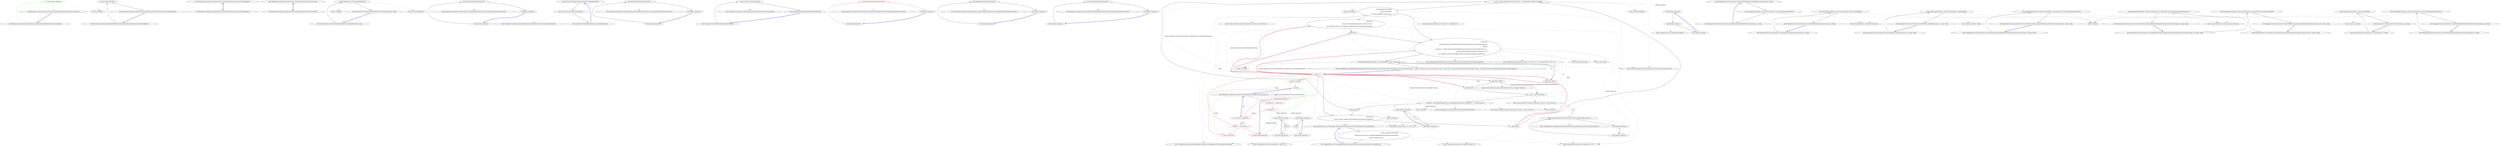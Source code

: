 digraph  {
m2_3 [cluster="int.ToString()", file="DefaultNumberToWordsConverter.cs", label="Entry int.ToString()", span="0-0"];
m2_0 [cluster="Humanizer.Localisation.NumberToWords.DefaultNumberToWordsConverter.Convert(int)", file="DefaultNumberToWordsConverter.cs", label="Entry Humanizer.Localisation.NumberToWords.DefaultNumberToWordsConverter.Convert(int)", span="4-4"];
m2_1 [cluster="Humanizer.Localisation.NumberToWords.DefaultNumberToWordsConverter.Convert(int)", color=green, community=0, file="DefaultNumberToWordsConverter.cs", label="0: return number.ToString();", span="6-6"];
m2_2 [cluster="Humanizer.Localisation.NumberToWords.DefaultNumberToWordsConverter.Convert(int)", file="DefaultNumberToWordsConverter.cs", label="Exit Humanizer.Localisation.NumberToWords.DefaultNumberToWordsConverter.Convert(int)", span="4-4"];
m2_4 [cluster="Humanizer.Localisation.NumberToWords.DefaultNumberToWordsConverter.ConvertToOrdinal(int)", file="DefaultNumberToWordsConverter.cs", label="Entry Humanizer.Localisation.NumberToWords.DefaultNumberToWordsConverter.ConvertToOrdinal(int)", span="9-9"];
m2_5 [cluster="Humanizer.Localisation.NumberToWords.DefaultNumberToWordsConverter.ConvertToOrdinal(int)", file="DefaultNumberToWordsConverter.cs", label="return number.ToString();", span="11-11"];
m2_6 [cluster="Humanizer.Localisation.NumberToWords.DefaultNumberToWordsConverter.ConvertToOrdinal(int)", file="DefaultNumberToWordsConverter.cs", label="Exit Humanizer.Localisation.NumberToWords.DefaultNumberToWordsConverter.ConvertToOrdinal(int)", span="9-9"];
m7_2 [cluster="Humanizer.Localisation.NumberToWords.INumberToWordsConverter.ConvertToOrdinal(int)", file="INumberToWordsConverter.cs", label="Entry Humanizer.Localisation.NumberToWords.INumberToWordsConverter.ConvertToOrdinal(int)", span="19-19"];
m7_3 [cluster="Humanizer.Localisation.NumberToWords.INumberToWordsConverter.ConvertToOrdinal(int)", file="INumberToWordsConverter.cs", label="Exit Humanizer.Localisation.NumberToWords.INumberToWordsConverter.ConvertToOrdinal(int)", span="19-19"];
m7_0 [cluster="Humanizer.Localisation.NumberToWords.INumberToWordsConverter.Convert(int)", file="INumberToWordsConverter.cs", label="Entry Humanizer.Localisation.NumberToWords.INumberToWordsConverter.Convert(int)", span="12-12"];
m7_1 [cluster="Humanizer.Localisation.NumberToWords.INumberToWordsConverter.Convert(int)", file="INumberToWordsConverter.cs", label="Exit Humanizer.Localisation.NumberToWords.INumberToWordsConverter.Convert(int)", span="12-12"];
m8_4 [cluster="Unk.Equal", file="NumberToOrdinalWordsTests.cs", label="Entry Unk.Equal", span=""];
m8_0 [cluster="Humanizer.Tests.NumberToOrdinalWordsTests.ToOrdinalWords(int, string)", file="NumberToOrdinalWordsTests.cs", label="Entry Humanizer.Tests.NumberToOrdinalWordsTests.ToOrdinalWords(int, string)", span="50-50"];
m8_1 [cluster="Humanizer.Tests.NumberToOrdinalWordsTests.ToOrdinalWords(int, string)", file="NumberToOrdinalWordsTests.cs", label="Assert.Equal(words, number.ToOrdinalWords())", span="52-52"];
m8_2 [cluster="Humanizer.Tests.NumberToOrdinalWordsTests.ToOrdinalWords(int, string)", file="NumberToOrdinalWordsTests.cs", label="Exit Humanizer.Tests.NumberToOrdinalWordsTests.ToOrdinalWords(int, string)", span="50-50"];
m8_3 [cluster="int.ToOrdinalWords()", file="NumberToOrdinalWordsTests.cs", label="Entry int.ToOrdinalWords()", span="35-35"];
m9_7 [cluster="Humanizer.Localisation.NumberToWords.ArabicNumberToWordsConverter.ArabicNumberToWordsConverter()", file="NumberToWordsExtension.cs", label="Entry Humanizer.Localisation.NumberToWords.ArabicNumberToWordsConverter.ArabicNumberToWordsConverter()", span="4-4"];
m9_24 [cluster="Humanizer.NumberToWordsExtension.ToOrdinalWords(int)", file="NumberToWordsExtension.cs", label="Entry Humanizer.NumberToWordsExtension.ToOrdinalWords(int)", span="35-35"];
m9_25 [cluster="Humanizer.NumberToWordsExtension.ToOrdinalWords(int)", file="NumberToWordsExtension.cs", label="return Converter.ConvertToOrdinal(number);", span="37-37"];
m9_26 [cluster="Humanizer.NumberToWordsExtension.ToOrdinalWords(int)", file="NumberToWordsExtension.cs", label="Exit Humanizer.NumberToWordsExtension.ToOrdinalWords(int)", span="35-35"];
m9_15 [cluster="Humanizer.Localisation.NumberToWords.SpanishNumberToWordsConverter.SpanishNumberToWordsConverter()", file="NumberToWordsExtension.cs", label="Entry Humanizer.Localisation.NumberToWords.SpanishNumberToWordsConverter.SpanishNumberToWordsConverter()", span="5-5"];
m9_27 [cluster="Humanizer.Localisation.NumberToWords.INumberToWordsConverter.ConvertToOrdinal(int)", file="NumberToWordsExtension.cs", label="Entry Humanizer.Localisation.NumberToWords.INumberToWordsConverter.ConvertToOrdinal(int)", span="19-19"];
m9_23 [cluster="Humanizer.Localisation.NumberToWords.INumberToWordsConverter.Convert(int)", file="NumberToWordsExtension.cs", label="Entry Humanizer.Localisation.NumberToWords.INumberToWordsConverter.Convert(int)", span="12-12"];
m9_19 [cluster="Humanizer.Localisation.NumberToWords.PolishNumberToWordsConverter.PolishNumberToWordsConverter()", file="NumberToWordsExtension.cs", label="Entry Humanizer.Localisation.NumberToWords.PolishNumberToWordsConverter.PolishNumberToWordsConverter()", span="6-6"];
m9_20 [cluster="Humanizer.NumberToWordsExtension.ToWords(int)", file="NumberToWordsExtension.cs", label="Entry Humanizer.NumberToWordsExtension.ToWords(int)", span="25-25"];
m9_21 [cluster="Humanizer.NumberToWordsExtension.ToWords(int)", file="NumberToWordsExtension.cs", label="return Converter.Convert(number);", span="27-27"];
m9_22 [cluster="Humanizer.NumberToWordsExtension.ToWords(int)", file="NumberToWordsExtension.cs", label="Exit Humanizer.NumberToWordsExtension.ToWords(int)", span="25-25"];
m9_3 [cluster="Humanizer.Localisation.NumberToWords.EnglishNumberToWordsConverter.EnglishNumberToWordsConverter()", file="NumberToWordsExtension.cs", label="Entry Humanizer.Localisation.NumberToWords.EnglishNumberToWordsConverter.EnglishNumberToWordsConverter()", span="5-5"];
m9_11 [cluster="Humanizer.Localisation.NumberToWords.FarsiNumberToWordsConverter.FarsiNumberToWordsConverter()", file="NumberToWordsExtension.cs", label="Entry Humanizer.Localisation.NumberToWords.FarsiNumberToWordsConverter.FarsiNumberToWordsConverter()", span="5-5"];
m9_16 [cluster="lambda expression", file="NumberToWordsExtension.cs", label="Entry lambda expression", span="17-17"];
m9_0 [cluster="lambda expression", file="NumberToWordsExtension.cs", label="Entry lambda expression", span="13-13"];
m9_1 [cluster="lambda expression", file="NumberToWordsExtension.cs", label="new EnglishNumberToWordsConverter()", span="13-13"];
m9_2 [cluster="lambda expression", file="NumberToWordsExtension.cs", label="Exit lambda expression", span="13-13"];
m9_4 [cluster="lambda expression", file="NumberToWordsExtension.cs", label="Entry lambda expression", span="14-14"];
m9_5 [cluster="lambda expression", file="NumberToWordsExtension.cs", label="new ArabicNumberToWordsConverter()", span="14-14"];
m9_6 [cluster="lambda expression", file="NumberToWordsExtension.cs", label="Exit lambda expression", span="14-14"];
m9_8 [cluster="lambda expression", file="NumberToWordsExtension.cs", label="Entry lambda expression", span="15-15"];
m9_9 [cluster="lambda expression", file="NumberToWordsExtension.cs", label="new FarsiNumberToWordsConverter()", span="15-15"];
m9_10 [cluster="lambda expression", file="NumberToWordsExtension.cs", label="Exit lambda expression", span="15-15"];
m9_12 [cluster="lambda expression", file="NumberToWordsExtension.cs", label="Entry lambda expression", span="16-16"];
m9_13 [cluster="lambda expression", file="NumberToWordsExtension.cs", label="new SpanishNumberToWordsConverter()", span="16-16"];
m9_14 [cluster="lambda expression", file="NumberToWordsExtension.cs", label="Exit lambda expression", span="16-16"];
m9_17 [cluster="lambda expression", color=red, community=0, file="NumberToWordsExtension.cs", label="0: new PolishNumberToWordsConverter()", span="17-17"];
m9_18 [cluster="lambda expression", file="NumberToWordsExtension.cs", label="Exit lambda expression", span="17-17"];
m11_43 [cluster="Unk.ToMaybe", file="RussianFormatter.cs", label="Entry Unk.ToMaybe", span=""];
m11_4 [cluster="Humanizer.Localisation.Formatters.RussianFormatter.GetResourceKey(string, int)", color=red, community=0, file="RussianFormatter.cs", label="0: mod10 == 1", span="14-14"];
m11_29 [cluster="CommandLine.Core.ValueMapper.MapValuesImpl(System.Collections.Generic.IEnumerable<CommandLine.Core.SpecificationProperty>, System.Collections.Generic.IEnumerable<string>, System.Func<System.Collections.Generic.IEnumerable<string>, System.Type, bool, CommandLine.Infrastructure.Maybe<object>>)", file="RussianFormatter.cs", label="MapValuesImpl(specProps.Skip(1), values.Skip(taken.Count()), converter)", span="61-61"];
m11_17 [cluster="CommandLine.Core.ValueMapper.MapValuesImpl(System.Collections.Generic.IEnumerable<CommandLine.Core.SpecificationProperty>, System.Collections.Generic.IEnumerable<string>, System.Func<System.Collections.Generic.IEnumerable<string>, System.Type, bool, CommandLine.Infrastructure.Maybe<object>>)", file="RussianFormatter.cs", label="specProps.Empty()", span="30-30"];
m11_18 [cluster="CommandLine.Core.ValueMapper.MapValuesImpl(System.Collections.Generic.IEnumerable<CommandLine.Core.SpecificationProperty>, System.Collections.Generic.IEnumerable<string>, System.Func<System.Collections.Generic.IEnumerable<string>, System.Type, bool, CommandLine.Infrastructure.Maybe<object>>)", file="RussianFormatter.cs", label="yield break;", span="32-32"];
m11_22 [cluster="CommandLine.Core.ValueMapper.MapValuesImpl(System.Collections.Generic.IEnumerable<CommandLine.Core.SpecificationProperty>, System.Collections.Generic.IEnumerable<string>, System.Func<System.Collections.Generic.IEnumerable<string>, System.Type, bool, CommandLine.Infrastructure.Maybe<object>>)", file="RussianFormatter.cs", label="yield return\r\n                    Tuple.Create(pt, MakeErrorInCaseOfMinConstraint(pt.Specification));", span="38-39"];
m11_23 [cluster="CommandLine.Core.ValueMapper.MapValuesImpl(System.Collections.Generic.IEnumerable<CommandLine.Core.SpecificationProperty>, System.Collections.Generic.IEnumerable<string>, System.Func<System.Collections.Generic.IEnumerable<string>, System.Type, bool, CommandLine.Infrastructure.Maybe<object>>)", file="RussianFormatter.cs", label="yield break;", span="40-40"];
m11_26 [cluster="CommandLine.Core.ValueMapper.MapValuesImpl(System.Collections.Generic.IEnumerable<CommandLine.Core.SpecificationProperty>, System.Collections.Generic.IEnumerable<string>, System.Func<System.Collections.Generic.IEnumerable<string>, System.Type, bool, CommandLine.Infrastructure.Maybe<object>>)", file="RussianFormatter.cs", label="yield return\r\n                    Tuple.Create<SpecificationProperty, Maybe<Error>>(\r\n                        pt, Maybe.Just<Error>(new SequenceOutOfRangeError(NameInfo.EmptyName)));", span="48-50"];
m11_27 [cluster="CommandLine.Core.ValueMapper.MapValuesImpl(System.Collections.Generic.IEnumerable<CommandLine.Core.SpecificationProperty>, System.Collections.Generic.IEnumerable<string>, System.Func<System.Collections.Generic.IEnumerable<string>, System.Type, bool, CommandLine.Infrastructure.Maybe<object>>)", file="RussianFormatter.cs", label="yield break;", span="51-51"];
m11_28 [cluster="CommandLine.Core.ValueMapper.MapValuesImpl(System.Collections.Generic.IEnumerable<CommandLine.Core.SpecificationProperty>, System.Collections.Generic.IEnumerable<string>, System.Func<System.Collections.Generic.IEnumerable<string>, System.Type, bool, CommandLine.Infrastructure.Maybe<object>>)", file="RussianFormatter.cs", label="yield return\r\n                converter(taken, pt.Property.PropertyType, pt.Specification.ConversionType.IsScalar())\r\n                    .Return(\r\n                        converted => Tuple.Create(pt.WithValue(Maybe.Just(converted)), Maybe.Nothing<Error>()),\r\n                        Tuple.Create<SpecificationProperty, Maybe<Error>>(\r\n                            pt, Maybe.Just<Error>(new BadFormatConversionError(NameInfo.EmptyName))));", span="54-59"];
m11_30 [cluster="CommandLine.Core.ValueMapper.MapValuesImpl(System.Collections.Generic.IEnumerable<CommandLine.Core.SpecificationProperty>, System.Collections.Generic.IEnumerable<string>, System.Func<System.Collections.Generic.IEnumerable<string>, System.Type, bool, CommandLine.Infrastructure.Maybe<object>>)", file="RussianFormatter.cs", label="yield return value;", span="63-63"];
m11_19 [cluster="CommandLine.Core.ValueMapper.MapValuesImpl(System.Collections.Generic.IEnumerable<CommandLine.Core.SpecificationProperty>, System.Collections.Generic.IEnumerable<string>, System.Func<System.Collections.Generic.IEnumerable<string>, System.Type, bool, CommandLine.Infrastructure.Maybe<object>>)", file="RussianFormatter.cs", label="var pt = specProps.First()", span="34-34"];
m11_20 [cluster="CommandLine.Core.ValueMapper.MapValuesImpl(System.Collections.Generic.IEnumerable<CommandLine.Core.SpecificationProperty>, System.Collections.Generic.IEnumerable<string>, System.Func<System.Collections.Generic.IEnumerable<string>, System.Type, bool, CommandLine.Infrastructure.Maybe<object>>)", file="RussianFormatter.cs", label="var taken = values.Take(pt.Specification.CountOfMaxNumberOfValues().Return(n => n, values.Count()))", span="35-35"];
m11_24 [cluster="CommandLine.Core.ValueMapper.MapValuesImpl(System.Collections.Generic.IEnumerable<CommandLine.Core.SpecificationProperty>, System.Collections.Generic.IEnumerable<string>, System.Func<System.Collections.Generic.IEnumerable<string>, System.Type, bool, CommandLine.Infrastructure.Maybe<object>>)", file="RussianFormatter.cs", label="var next = specProps.Skip(1).FirstOrDefault(s => s.Specification.IsValue()).ToMaybe()", span="43-43"];
m11_25 [cluster="CommandLine.Core.ValueMapper.MapValuesImpl(System.Collections.Generic.IEnumerable<CommandLine.Core.SpecificationProperty>, System.Collections.Generic.IEnumerable<string>, System.Func<System.Collections.Generic.IEnumerable<string>, System.Type, bool, CommandLine.Infrastructure.Maybe<object>>)", file="RussianFormatter.cs", label="pt.Specification.Max.IsJust()\r\n                && next.IsNothing()\r\n                && values.Skip(taken.Count()).Any()", span="44-46"];
m11_21 [cluster="CommandLine.Core.ValueMapper.MapValuesImpl(System.Collections.Generic.IEnumerable<CommandLine.Core.SpecificationProperty>, System.Collections.Generic.IEnumerable<string>, System.Func<System.Collections.Generic.IEnumerable<string>, System.Type, bool, CommandLine.Infrastructure.Maybe<object>>)", file="RussianFormatter.cs", label="taken.Empty()", span="36-36"];
m11_31 [cluster="CommandLine.Core.ValueMapper.MapValuesImpl(System.Collections.Generic.IEnumerable<CommandLine.Core.SpecificationProperty>, System.Collections.Generic.IEnumerable<string>, System.Func<System.Collections.Generic.IEnumerable<string>, System.Type, bool, CommandLine.Infrastructure.Maybe<object>>)", file="RussianFormatter.cs", label="Exit CommandLine.Core.ValueMapper.MapValuesImpl(System.Collections.Generic.IEnumerable<CommandLine.Core.SpecificationProperty>, System.Collections.Generic.IEnumerable<string>, System.Func<System.Collections.Generic.IEnumerable<string>, System.Type, bool, CommandLine.Infrastructure.Maybe<object>>)", span="25-25"];
m11_49 [cluster="CommandLine.Infrastructure.Maybe.Just<T>(T)", file="RussianFormatter.cs", label="Entry CommandLine.Infrastructure.Maybe.Just<T>(T)", span="68-68"];
m11_45 [cluster="CommandLine.Infrastructure.Maybe<T>.IsNothing<T>()", file="RussianFormatter.cs", label="Entry CommandLine.Infrastructure.Maybe<T>.IsNothing<T>()", span="144-144"];
m11_50 [cluster="System.Type.IsScalar()", file="RussianFormatter.cs", label="Entry System.Type.IsScalar()", span="44-44"];
m11_0 [cluster="Humanizer.Localisation.Formatters.RussianFormatter.GetResourceKey(string, int)", file="RussianFormatter.cs", label="Entry Humanizer.Localisation.Formatters.RussianFormatter.GetResourceKey(string, int)", span="7-7"];
m11_1 [cluster="Humanizer.Localisation.Formatters.RussianFormatter.GetResourceKey(string, int)", color=red, community=0, file="RussianFormatter.cs", label="0: var mod100 = number%100", span="9-9"];
m11_2 [cluster="Humanizer.Localisation.Formatters.RussianFormatter.GetResourceKey(string, int)", color=red, community=0, file="RussianFormatter.cs", label="0: mod100/10 != 1", span="10-10"];
m11_3 [cluster="Humanizer.Localisation.Formatters.RussianFormatter.GetResourceKey(string, int)", color=red, community=0, file="RussianFormatter.cs", label="0: var mod10 = number%10", span="12-12"];
m11_44 [cluster="CommandLine.Infrastructure.Maybe<T>.IsJust<T>()", file="RussianFormatter.cs", label="Entry CommandLine.Infrastructure.Maybe<T>.IsJust<T>()", span="149-149"];
m11_51 [cluster="Unk.converter", file="RussianFormatter.cs", label="Entry Unk.converter", span=""];
m11_32 [cluster="System.Collections.Generic.IEnumerable<TSource>.Empty<TSource>()", file="RussianFormatter.cs", label="Entry System.Collections.Generic.IEnumerable<TSource>.Empty<TSource>()", span="62-62"];
m11_60 [cluster="CommandLine.Core.Specification.IsValue()", file="RussianFormatter.cs", label="Entry CommandLine.Core.Specification.IsValue()", span="15-15"];
m11_48 [cluster="CommandLine.SequenceOutOfRangeError.SequenceOutOfRangeError(CommandLine.NameInfo)", file="RussianFormatter.cs", label="Entry CommandLine.SequenceOutOfRangeError.SequenceOutOfRangeError(CommandLine.NameInfo)", span="316-316"];
m11_39 [cluster="CommandLine.Core.ValueMapper.MakeErrorInCaseOfMinConstraint(CommandLine.Core.Specification)", file="RussianFormatter.cs", label="Entry CommandLine.Core.ValueMapper.MakeErrorInCaseOfMinConstraint(CommandLine.Core.Specification)", span="67-67"];
m11_66 [cluster="CommandLine.Core.ValueMapper.MakeErrorInCaseOfMinConstraint(CommandLine.Core.Specification)", file="RussianFormatter.cs", label="return specification.Min.IsJust()\r\n                ? Maybe.Just<Error>(new SequenceOutOfRangeError(NameInfo.EmptyName))\r\n                : Maybe.Nothing<Error>();", span="69-71"];
m11_67 [cluster="CommandLine.Core.ValueMapper.MakeErrorInCaseOfMinConstraint(CommandLine.Core.Specification)", file="RussianFormatter.cs", label="Exit CommandLine.Core.ValueMapper.MakeErrorInCaseOfMinConstraint(CommandLine.Core.Specification)", span="67-67"];
m11_6 [cluster="Humanizer.Localisation.Formatters.RussianFormatter.GetResourceKey(string, int)", color=red, community=0, file="RussianFormatter.cs", label="2: mod10 > 1 && mod10 < 5", span="17-17"];
m11_65 [cluster="CommandLine.Infrastructure.Maybe.Nothing<T>()", file="RussianFormatter.cs", label="Entry CommandLine.Infrastructure.Maybe.Nothing<T>()", span="63-63"];
m11_47 [cluster="System.Collections.Generic.IEnumerable<TSource>.Any<TSource>()", file="RussianFormatter.cs", label="Entry System.Collections.Generic.IEnumerable<TSource>.Any<TSource>()", span="0-0"];
m11_37 [cluster="Unk.Take", file="RussianFormatter.cs", label="Entry Unk.Take", span=""];
m11_34 [cluster="CommandLine.Core.Specification.CountOfMaxNumberOfValues()", file="RussianFormatter.cs", label="Entry CommandLine.Core.Specification.CountOfMaxNumberOfValues()", span="51-51"];
m11_40 [cluster="System.Tuple.Create<T1, T2>(T1, T2)", file="RussianFormatter.cs", label="Entry System.Tuple.Create<T1, T2>(T1, T2)", span="0-0"];
m11_5 [cluster="Unk.Select", color=red, community=0, file="RussianFormatter.cs", label="0: Entry Unk.Select", span=""];
m11_7 [cluster="Unk.Create", color=red, community=0, file="RussianFormatter.cs", label="0: Entry Unk.Create", span=""];
m11_8 [cluster="lambda expression", color=red, community=0, file="RussianFormatter.cs", label="3: Entry lambda expression", span="19-19"];
m11_9 [cluster="lambda expression", color=green, community=0, file="RussianFormatter.cs", label="1: pe.Item1", span="19-19"];
m11_64 [cluster="CommandLine.Core.SpecificationProperty.WithValue(CommandLine.Infrastructure.Maybe<object>)", file="RussianFormatter.cs", label="Entry CommandLine.Core.SpecificationProperty.WithValue(CommandLine.Infrastructure.Maybe<object>)", span="18-18"];
m11_46 [cluster="Unk.Count", file="RussianFormatter.cs", label="Entry Unk.Count", span=""];
m11_52 [cluster="CommandLine.BadFormatConversionError.BadFormatConversionError(CommandLine.NameInfo)", file="RussianFormatter.cs", label="Entry CommandLine.BadFormatConversionError.BadFormatConversionError(CommandLine.NameInfo)", span="305-305"];
m11_33 [cluster="System.Collections.Generic.IEnumerable<TSource>.First<TSource>()", file="RussianFormatter.cs", label="Entry System.Collections.Generic.IEnumerable<TSource>.First<TSource>()", span="0-0"];
m11_57 [cluster="lambda expression", file="RussianFormatter.cs", label="Entry lambda expression", span="43-43"];
m11_11 [cluster="lambda expression", file="RussianFormatter.cs", label="Entry lambda expression", span="20-20"];
m11_14 [cluster="lambda expression", file="RussianFormatter.cs", label="Entry lambda expression", span="21-21"];
m11_10 [cluster="lambda expression", file="RussianFormatter.cs", label="Exit lambda expression", span="19-19"];
m11_13 [cluster="lambda expression", file="RussianFormatter.cs", label="Exit lambda expression", span="20-20"];
m11_12 [cluster="lambda expression", file="RussianFormatter.cs", label="pe.Item2", span="20-20"];
m11_16 [cluster="lambda expression", file="RussianFormatter.cs", label="Exit lambda expression", span="21-21"];
m11_15 [cluster="lambda expression", file="RussianFormatter.cs", label="e.Value", span="21-21"];
m11_61 [cluster="lambda expression", file="RussianFormatter.cs", label="Entry lambda expression", span="57-57"];
m11_62 [cluster="lambda expression", file="RussianFormatter.cs", label="Tuple.Create(pt.WithValue(Maybe.Just(converted)), Maybe.Nothing<Error>())", span="57-57"];
m11_54 [cluster="lambda expression", file="RussianFormatter.cs", label="Entry lambda expression", span="35-35"];
m11_63 [cluster="lambda expression", file="RussianFormatter.cs", label="Exit lambda expression", span="57-57"];
m11_56 [cluster="lambda expression", file="RussianFormatter.cs", label="Exit lambda expression", span="35-35"];
m11_55 [cluster="lambda expression", file="RussianFormatter.cs", label=n, span="35-35"];
m11_58 [cluster="lambda expression", file="RussianFormatter.cs", label="s.Specification.IsValue()", span="43-43"];
m11_59 [cluster="lambda expression", file="RussianFormatter.cs", label="Exit lambda expression", span="43-43"];
m11_42 [cluster="Unk.FirstOrDefault", file="RussianFormatter.cs", label="Entry Unk.FirstOrDefault", span=""];
m11_35 [cluster="System.Collections.Generic.IEnumerable<TSource>.Count<TSource>()", file="RussianFormatter.cs", label="Entry System.Collections.Generic.IEnumerable<TSource>.Count<TSource>()", span="0-0"];
m11_38 [cluster="Unk.Empty", file="RussianFormatter.cs", label="Entry Unk.Empty", span=""];
m11_53 [cluster="CommandLine.Infrastructure.Maybe<T1>.Return<T1, T2>(System.Func<T1, T2>, T2)", file="RussianFormatter.cs", label="Entry CommandLine.Infrastructure.Maybe<T1>.Return<T1, T2>(System.Func<T1, T2>, T2)", span="100-100"];
m11_41 [cluster="System.Collections.Generic.IEnumerable<TSource>.Skip<TSource>(int)", file="RussianFormatter.cs", label="Entry System.Collections.Generic.IEnumerable<TSource>.Skip<TSource>(int)", span="0-0"];
m11_36 [cluster="Unk.Return", file="RussianFormatter.cs", label="Entry Unk.Return", span=""];
m11_68 [file="RussianFormatter.cs", label=pt, span=""];
m15_12 [cluster="Humanizer.Tests.TruncatorTests.TruncateWithFixedNumberOfWordsTruncator(string, int, string)", file="SpanishNumberToWordsConverter.cs", label="Entry Humanizer.Tests.TruncatorTests.TruncateWithFixedNumberOfWordsTruncator(string, int, string)", span="51-51"];
m15_13 [cluster="Humanizer.Tests.TruncatorTests.TruncateWithFixedNumberOfWordsTruncator(string, int, string)", file="SpanishNumberToWordsConverter.cs", label="Assert.Equal(expectedOutput, input.Truncate(length, Truncator.FixedNumberOfWords))", span="53-53"];
m15_14 [cluster="Humanizer.Tests.TruncatorTests.TruncateWithFixedNumberOfWordsTruncator(string, int, string)", file="SpanishNumberToWordsConverter.cs", label="Exit Humanizer.Tests.TruncatorTests.TruncateWithFixedNumberOfWordsTruncator(string, int, string)", span="51-51"];
m15_15 [cluster="Humanizer.Tests.TruncatorTests.TruncateWithTruncationString(string, int, string, string)", file="SpanishNumberToWordsConverter.cs", label="Entry Humanizer.Tests.TruncatorTests.TruncateWithTruncationString(string, int, string, string)", span="65-65"];
m15_16 [cluster="Humanizer.Tests.TruncatorTests.TruncateWithTruncationString(string, int, string, string)", file="SpanishNumberToWordsConverter.cs", label="Assert.Equal(expectedOutput, input.Truncate(length, truncationString))", span="67-67"];
m15_17 [cluster="Humanizer.Tests.TruncatorTests.TruncateWithTruncationString(string, int, string, string)", file="SpanishNumberToWordsConverter.cs", label="Exit Humanizer.Tests.TruncatorTests.TruncateWithTruncationString(string, int, string, string)", span="65-65"];
m15_8 [cluster="string.Truncate(int, Humanizer.ITruncator)", file="SpanishNumberToWordsConverter.cs", label="Entry string.Truncate(int, Humanizer.ITruncator)", span="27-27"];
m15_22 [cluster="string.Truncate(int, string, Humanizer.ITruncator)", file="SpanishNumberToWordsConverter.cs", label="Entry string.Truncate(int, string, Humanizer.ITruncator)", span="52-52"];
m15_4 [cluster="Unk.Equal", file="SpanishNumberToWordsConverter.cs", label="Entry Unk.Equal", span=""];
m15_26 [cluster="Humanizer.Tests.TruncatorTests.TruncateWithTruncationStringAndFixedNumberOfWordsTruncator(string, int, string, string)", file="SpanishNumberToWordsConverter.cs", label="Entry Humanizer.Tests.TruncatorTests.TruncateWithTruncationStringAndFixedNumberOfWordsTruncator(string, int, string, string)", span="110-110"];
m15_27 [cluster="Humanizer.Tests.TruncatorTests.TruncateWithTruncationStringAndFixedNumberOfWordsTruncator(string, int, string, string)", file="SpanishNumberToWordsConverter.cs", label="Assert.Equal(expectedOutput, input.Truncate(length, truncationString, Truncator.FixedNumberOfWords))", span="112-112"];
m15_28 [cluster="Humanizer.Tests.TruncatorTests.TruncateWithTruncationStringAndFixedNumberOfWordsTruncator(string, int, string, string)", file="SpanishNumberToWordsConverter.cs", label="Exit Humanizer.Tests.TruncatorTests.TruncateWithTruncationStringAndFixedNumberOfWordsTruncator(string, int, string, string)", span="110-110"];
m15_5 [cluster="Humanizer.Tests.TruncatorTests.TruncateWithFixedLengthTruncator(string, int, string)", file="SpanishNumberToWordsConverter.cs", label="Entry Humanizer.Tests.TruncatorTests.TruncateWithFixedLengthTruncator(string, int, string)", span="26-26"];
m15_6 [cluster="Humanizer.Tests.TruncatorTests.TruncateWithFixedLengthTruncator(string, int, string)", file="SpanishNumberToWordsConverter.cs", label="Assert.Equal(expectedOutput, input.Truncate(length, Truncator.FixedLength))", span="28-28"];
m15_7 [cluster="Humanizer.Tests.TruncatorTests.TruncateWithFixedLengthTruncator(string, int, string)", file="SpanishNumberToWordsConverter.cs", label="Exit Humanizer.Tests.TruncatorTests.TruncateWithFixedLengthTruncator(string, int, string)", span="26-26"];
m15_23 [cluster="Humanizer.Tests.TruncatorTests.TruncateWithTruncationStringAndFixedNumberOfCharactersTruncator(string, int, string, string)", file="SpanishNumberToWordsConverter.cs", label="Entry Humanizer.Tests.TruncatorTests.TruncateWithTruncationStringAndFixedNumberOfCharactersTruncator(string, int, string, string)", span="95-95"];
m15_24 [cluster="Humanizer.Tests.TruncatorTests.TruncateWithTruncationStringAndFixedNumberOfCharactersTruncator(string, int, string, string)", file="SpanishNumberToWordsConverter.cs", label="Assert.Equal(expectedOutput, input.Truncate(length, truncationString, Truncator.FixedNumberOfCharacters))", span="97-97"];
m15_25 [cluster="Humanizer.Tests.TruncatorTests.TruncateWithTruncationStringAndFixedNumberOfCharactersTruncator(string, int, string, string)", file="SpanishNumberToWordsConverter.cs", label="Exit Humanizer.Tests.TruncatorTests.TruncateWithTruncationStringAndFixedNumberOfCharactersTruncator(string, int, string, string)", span="95-95"];
m15_0 [cluster="Humanizer.Tests.TruncatorTests.Truncate(string, int, string)", file="SpanishNumberToWordsConverter.cs", label="Entry Humanizer.Tests.TruncatorTests.Truncate(string, int, string)", span="14-14"];
m15_1 [cluster="Humanizer.Tests.TruncatorTests.Truncate(string, int, string)", file="SpanishNumberToWordsConverter.cs", label="Assert.Equal(expectedOutput, input.Truncate(length))", span="16-16"];
m15_2 [cluster="Humanizer.Tests.TruncatorTests.Truncate(string, int, string)", file="SpanishNumberToWordsConverter.cs", label="Exit Humanizer.Tests.TruncatorTests.Truncate(string, int, string)", span="14-14"];
m15_18 [cluster="string.Truncate(int, string)", file="SpanishNumberToWordsConverter.cs", label="Entry string.Truncate(int, string)", span="39-39"];
m15_3 [cluster="string.Truncate(int)", file="SpanishNumberToWordsConverter.cs", label="Entry string.Truncate(int)", span="15-15"];
m15_19 [cluster="Humanizer.Tests.TruncatorTests.TruncateWithTruncationStringAndFixedLengthTruncator(string, int, string, string)", file="SpanishNumberToWordsConverter.cs", label="Entry Humanizer.Tests.TruncatorTests.TruncateWithTruncationStringAndFixedLengthTruncator(string, int, string, string)", span="80-80"];
m15_20 [cluster="Humanizer.Tests.TruncatorTests.TruncateWithTruncationStringAndFixedLengthTruncator(string, int, string, string)", file="SpanishNumberToWordsConverter.cs", label="Assert.Equal(expectedOutput, input.Truncate(length, truncationString, Truncator.FixedLength))", span="82-82"];
m15_21 [cluster="Humanizer.Tests.TruncatorTests.TruncateWithTruncationStringAndFixedLengthTruncator(string, int, string, string)", file="SpanishNumberToWordsConverter.cs", label="Exit Humanizer.Tests.TruncatorTests.TruncateWithTruncationStringAndFixedLengthTruncator(string, int, string, string)", span="80-80"];
m15_9 [cluster="Humanizer.Tests.TruncatorTests.TruncateWithFixedNumberOfCharactersTruncator(string, int, string)", file="SpanishNumberToWordsConverter.cs", label="Entry Humanizer.Tests.TruncatorTests.TruncateWithFixedNumberOfCharactersTruncator(string, int, string)", span="38-38"];
m15_10 [cluster="Humanizer.Tests.TruncatorTests.TruncateWithFixedNumberOfCharactersTruncator(string, int, string)", file="SpanishNumberToWordsConverter.cs", label="Assert.Equal(expectedOutput, input.Truncate(length, Truncator.FixedNumberOfCharacters))", span="40-40"];
m15_11 [cluster="Humanizer.Tests.TruncatorTests.TruncateWithFixedNumberOfCharactersTruncator(string, int, string)", file="SpanishNumberToWordsConverter.cs", label="Exit Humanizer.Tests.TruncatorTests.TruncateWithFixedNumberOfCharactersTruncator(string, int, string)", span="38-38"];
m2_0 -> m2_1  [color=green, key=0, style=solid];
m2_1 -> m2_2  [color=green, key=0, style=solid];
m2_1 -> m2_3  [color=green, key=2, style=dotted];
m2_2 -> m2_0  [color=blue, key=0, style=bold];
m2_4 -> m2_5  [key=0, style=solid];
m2_5 -> m2_6  [key=0, style=solid];
m2_5 -> m2_3  [key=2, style=dotted];
m2_6 -> m2_4  [color=blue, key=0, style=bold];
m7_2 -> m7_3  [key=0, style=solid];
m7_3 -> m7_2  [color=blue, key=0, style=bold];
m7_0 -> m7_1  [key=0, style=solid];
m7_1 -> m7_0  [color=blue, key=0, style=bold];
m8_0 -> m8_1  [key=0, style=solid];
m8_1 -> m8_2  [key=0, style=solid];
m8_1 -> m8_3  [key=2, style=dotted];
m8_1 -> m8_4  [key=2, style=dotted];
m8_2 -> m8_0  [color=blue, key=0, style=bold];
m9_24 -> m9_25  [key=0, style=solid];
m9_25 -> m9_26  [key=0, style=solid];
m9_25 -> m9_27  [key=2, style=dotted];
m9_26 -> m9_24  [color=blue, key=0, style=bold];
m9_20 -> m9_21  [key=0, style=solid];
m9_21 -> m9_22  [key=0, style=solid];
m9_21 -> m9_23  [key=2, style=dotted];
m9_22 -> m9_20  [color=blue, key=0, style=bold];
m9_16 -> m9_17  [color=red, key=0, style=solid];
m9_0 -> m9_1  [key=0, style=solid];
m9_1 -> m9_2  [key=0, style=solid];
m9_1 -> m9_3  [key=2, style=dotted];
m9_2 -> m9_0  [color=blue, key=0, style=bold];
m9_4 -> m9_5  [key=0, style=solid];
m9_5 -> m9_6  [key=0, style=solid];
m9_5 -> m9_7  [key=2, style=dotted];
m9_6 -> m9_4  [color=blue, key=0, style=bold];
m9_8 -> m9_9  [key=0, style=solid];
m9_9 -> m9_10  [key=0, style=solid];
m9_9 -> m9_11  [key=2, style=dotted];
m9_10 -> m9_8  [color=blue, key=0, style=bold];
m9_12 -> m9_13  [key=0, style=solid];
m9_13 -> m9_14  [key=0, style=solid];
m9_13 -> m9_15  [key=2, style=dotted];
m9_14 -> m9_12  [color=blue, key=0, style=bold];
m9_17 -> m9_18  [color=red, key=0, style=solid];
m9_17 -> m9_19  [color=red, key=2, style=dotted];
m9_18 -> m9_16  [color=blue, key=0, style=bold];
m11_4 -> m11_17  [key=0, style=solid];
m11_4 -> m11_18  [color=crimson, key=0, style=bold];
m11_4 -> m11_22  [color=crimson, key=0, style=bold];
m11_4 -> m11_23  [color=crimson, key=0, style=bold];
m11_4 -> m11_26  [color=crimson, key=0, style=bold];
m11_4 -> m11_27  [color=crimson, key=0, style=bold];
m11_4 -> m11_28  [color=crimson, key=0, style=bold];
m11_4 -> m11_30  [color=crimson, key=0, style=bold];
m11_4 -> m11_19  [color=darkseagreen4, key=1, label="System.Collections.Generic.IEnumerable<CommandLine.Core.SpecificationProperty>", style=dashed];
m11_4 -> m11_20  [color=darkseagreen4, key=1, label="System.Collections.Generic.IEnumerable<string>", style=dashed];
m11_4 -> m11_24  [color=darkseagreen4, key=1, label="System.Collections.Generic.IEnumerable<CommandLine.Core.SpecificationProperty>", style=dashed];
m11_4 -> m11_25  [color=darkseagreen4, key=1, label="System.Collections.Generic.IEnumerable<string>", style=dashed];
m11_4 -> m11_29  [color=darkseagreen4, key=1, label="System.Collections.Generic.IEnumerable<CommandLine.Core.SpecificationProperty>", style=dashed];
m11_4 -> m11_5  [color=red, key=0, style=solid];
m11_4 -> m11_6  [color=red, key=0, style=solid];
m11_29 -> m11_4  [key=2, style=dotted];
m11_29 -> m11_30  [key=0, style=solid];
m11_29 -> m11_31  [key=0, style=solid];
m11_29 -> m11_41  [key=2, style=dotted];
m11_29 -> m11_46  [key=2, style=dotted];
m11_17 -> m11_18  [key=0, style=solid];
m11_17 -> m11_19  [key=0, style=solid];
m11_17 -> m11_32  [key=2, style=dotted];
m11_18 -> m11_19  [key=0, style=solid];
m11_22 -> m11_23  [key=0, style=solid];
m11_22 -> m11_39  [key=2, style=dotted];
m11_22 -> m11_40  [key=2, style=dotted];
m11_23 -> m11_24  [key=0, style=solid];
m11_26 -> m11_27  [key=0, style=solid];
m11_26 -> m11_48  [key=2, style=dotted];
m11_26 -> m11_49  [key=2, style=dotted];
m11_26 -> m11_40  [key=2, style=dotted];
m11_27 -> m11_28  [key=0, style=solid];
m11_28 -> m11_29  [key=0, style=solid];
m11_28 -> m11_50  [key=2, style=dotted];
m11_28 -> m11_51  [key=2, style=dotted];
m11_28 -> m11_52  [key=2, style=dotted];
m11_28 -> m11_49  [key=2, style=dotted];
m11_28 -> m11_40  [key=2, style=dotted];
m11_28 -> m11_53  [key=2, style=dotted];
m11_28 -> m11_61  [color=darkseagreen4, key=1, label="lambda expression", style=dashed];
m11_30 -> m11_29  [key=0, style=solid];
m11_19 -> m11_22  [color=darkseagreen4, key=1, label=pt, style=dashed];
m11_19 -> m11_26  [color=darkseagreen4, key=1, label=pt, style=dashed];
m11_19 -> m11_28  [color=darkseagreen4, key=1, label=pt, style=dashed];
m11_19 -> m11_20  [key=0, style=solid];
m11_19 -> m11_33  [key=2, style=dotted];
m11_19 -> m11_25  [color=darkseagreen4, key=1, label=pt, style=dashed];
m11_19 -> m11_62  [color=darkseagreen4, key=1, label=pt, style=dashed];
m11_20 -> m11_29  [color=darkseagreen4, key=1, label=taken, style=dashed];
m11_20 -> m11_28  [color=darkseagreen4, key=1, label=taken, style=dashed];
m11_20 -> m11_21  [key=0, style=solid];
m11_20 -> m11_34  [key=2, style=dotted];
m11_20 -> m11_35  [key=2, style=dotted];
m11_20 -> m11_36  [key=2, style=dotted];
m11_20 -> m11_37  [key=2, style=dotted];
m11_20 -> m11_54  [color=darkseagreen4, key=1, label="lambda expression", style=dashed];
m11_20 -> m11_25  [color=darkseagreen4, key=1, label=taken, style=dashed];
m11_24 -> m11_25  [key=0, style=solid];
m11_24 -> m11_41  [key=2, style=dotted];
m11_24 -> m11_42  [key=2, style=dotted];
m11_24 -> m11_43  [key=2, style=dotted];
m11_24 -> m11_57  [color=darkseagreen4, key=1, label="lambda expression", style=dashed];
m11_25 -> m11_26  [key=0, style=solid];
m11_25 -> m11_28  [key=0, style=solid];
m11_25 -> m11_44  [key=2, style=dotted];
m11_25 -> m11_45  [key=2, style=dotted];
m11_25 -> m11_46  [key=2, style=dotted];
m11_25 -> m11_41  [key=2, style=dotted];
m11_25 -> m11_47  [key=2, style=dotted];
m11_21 -> m11_22  [key=0, style=solid];
m11_21 -> m11_24  [key=0, style=solid];
m11_21 -> m11_38  [key=2, style=dotted];
m11_31 -> m11_4  [color=blue, key=0, style=bold];
m11_0 -> m11_1  [color=red, key=0, style=solid];
m11_0 -> m11_3  [color=red, key=1, label=int, style=dashed];
m11_0 -> m11_5  [color=red, key=1, label=string, style=dashed];
m11_0 -> m11_7  [color=red, key=1, label=string, style=dashed];
m11_0 -> m11_8  [color=red, key=1, label=string, style=dashed];
m11_0 -> m11_0  [color=darkorchid, key=3, label="method methodReturn string GetResourceKey", style=bold];
m11_1 -> m11_2  [color=red, key=0, style=solid];
m11_1 -> m11_4  [color=green, key=2, style=dotted];
m11_2 -> m11_3  [color=red, key=0, style=solid];
m11_2 -> m11_5  [color=green, key=2, style=dotted];
m11_2 -> m11_6  [color=green, key=2, style=dotted];
m11_2 -> m11_7  [color=green, key=2, style=dotted];
m11_2 -> m11_8  [color=green, key=1, label="lambda expression", style=dashed];
m11_2 -> m11_11  [color=green, key=1, label="lambda expression", style=dashed];
m11_2 -> m11_14  [color=green, key=1, label="lambda expression", style=dashed];
m11_3 -> m11_0  [color=blue, key=0, style=bold];
m11_3 -> m11_4  [color=red, key=0, style=solid];
m11_3 -> m11_6  [color=red, key=1, label=mod10, style=dashed];
m11_39 -> m11_66  [key=0, style=solid];
m11_66 -> m11_48  [key=2, style=dotted];
m11_66 -> m11_49  [key=2, style=dotted];
m11_66 -> m11_44  [key=2, style=dotted];
m11_66 -> m11_67  [key=0, style=solid];
m11_66 -> m11_65  [key=2, style=dotted];
m11_67 -> m11_39  [color=blue, key=0, style=bold];
m11_6 -> m11_7  [color=red, key=0, style=solid];
m11_6 -> m11_8  [color=red, key=0, style=solid];
m11_5 -> m11_9  [color=red, key=0, style=solid];
m11_7 -> m11_9  [color=red, key=0, style=solid];
m11_8 -> m11_9  [color=green, key=0, style=solid];
m11_9 -> m11_0  [color=blue, key=0, style=bold];
m11_9 -> m11_10  [color=green, key=0, style=solid];
m11_57 -> m11_58  [key=0, style=solid];
m11_11 -> m11_12  [key=0, style=solid];
m11_14 -> m11_15  [key=0, style=solid];
m11_10 -> m11_8  [color=blue, key=0, style=bold];
m11_13 -> m11_11  [color=blue, key=0, style=bold];
m11_12 -> m11_13  [key=0, style=solid];
m11_16 -> m11_14  [color=blue, key=0, style=bold];
m11_15 -> m11_16  [key=0, style=solid];
m11_61 -> m11_62  [key=0, style=solid];
m11_62 -> m11_40  [key=2, style=dotted];
m11_62 -> m11_49  [key=2, style=dotted];
m11_62 -> m11_63  [key=0, style=solid];
m11_62 -> m11_64  [key=2, style=dotted];
m11_62 -> m11_65  [key=2, style=dotted];
m11_54 -> m11_55  [key=0, style=solid];
m11_63 -> m11_61  [color=blue, key=0, style=bold];
m11_56 -> m11_54  [color=blue, key=0, style=bold];
m11_55 -> m11_56  [key=0, style=solid];
m11_58 -> m11_59  [key=0, style=solid];
m11_58 -> m11_60  [key=2, style=dotted];
m11_59 -> m11_57  [color=blue, key=0, style=bold];
m11_68 -> m11_62  [color=darkseagreen4, key=1, label=pt, style=dashed];
m15_12 -> m15_13  [key=0, style=solid];
m15_13 -> m15_14  [key=0, style=solid];
m15_13 -> m15_8  [key=2, style=dotted];
m15_13 -> m15_4  [key=2, style=dotted];
m15_14 -> m15_12  [color=blue, key=0, style=bold];
m15_15 -> m15_16  [key=0, style=solid];
m15_16 -> m15_17  [key=0, style=solid];
m15_16 -> m15_18  [key=2, style=dotted];
m15_16 -> m15_4  [key=2, style=dotted];
m15_17 -> m15_15  [color=blue, key=0, style=bold];
m15_26 -> m15_27  [key=0, style=solid];
m15_27 -> m15_28  [key=0, style=solid];
m15_27 -> m15_22  [key=2, style=dotted];
m15_27 -> m15_4  [key=2, style=dotted];
m15_28 -> m15_26  [color=blue, key=0, style=bold];
m15_5 -> m15_6  [key=0, style=solid];
m15_6 -> m15_7  [key=0, style=solid];
m15_6 -> m15_8  [key=2, style=dotted];
m15_6 -> m15_4  [key=2, style=dotted];
m15_7 -> m15_5  [color=blue, key=0, style=bold];
m15_23 -> m15_24  [key=0, style=solid];
m15_24 -> m15_25  [key=0, style=solid];
m15_24 -> m15_22  [key=2, style=dotted];
m15_24 -> m15_4  [key=2, style=dotted];
m15_25 -> m15_23  [color=blue, key=0, style=bold];
m15_0 -> m15_1  [key=0, style=solid];
m15_1 -> m15_2  [key=0, style=solid];
m15_1 -> m15_3  [key=2, style=dotted];
m15_1 -> m15_4  [key=2, style=dotted];
m15_2 -> m15_0  [color=blue, key=0, style=bold];
m15_19 -> m15_20  [key=0, style=solid];
m15_20 -> m15_21  [key=0, style=solid];
m15_20 -> m15_22  [key=2, style=dotted];
m15_20 -> m15_4  [key=2, style=dotted];
m15_21 -> m15_19  [color=blue, key=0, style=bold];
m15_9 -> m15_10  [key=0, style=solid];
m15_10 -> m15_11  [key=0, style=solid];
m15_10 -> m15_8  [key=2, style=dotted];
m15_10 -> m15_4  [key=2, style=dotted];
m15_11 -> m15_9  [color=blue, key=0, style=bold];
}
